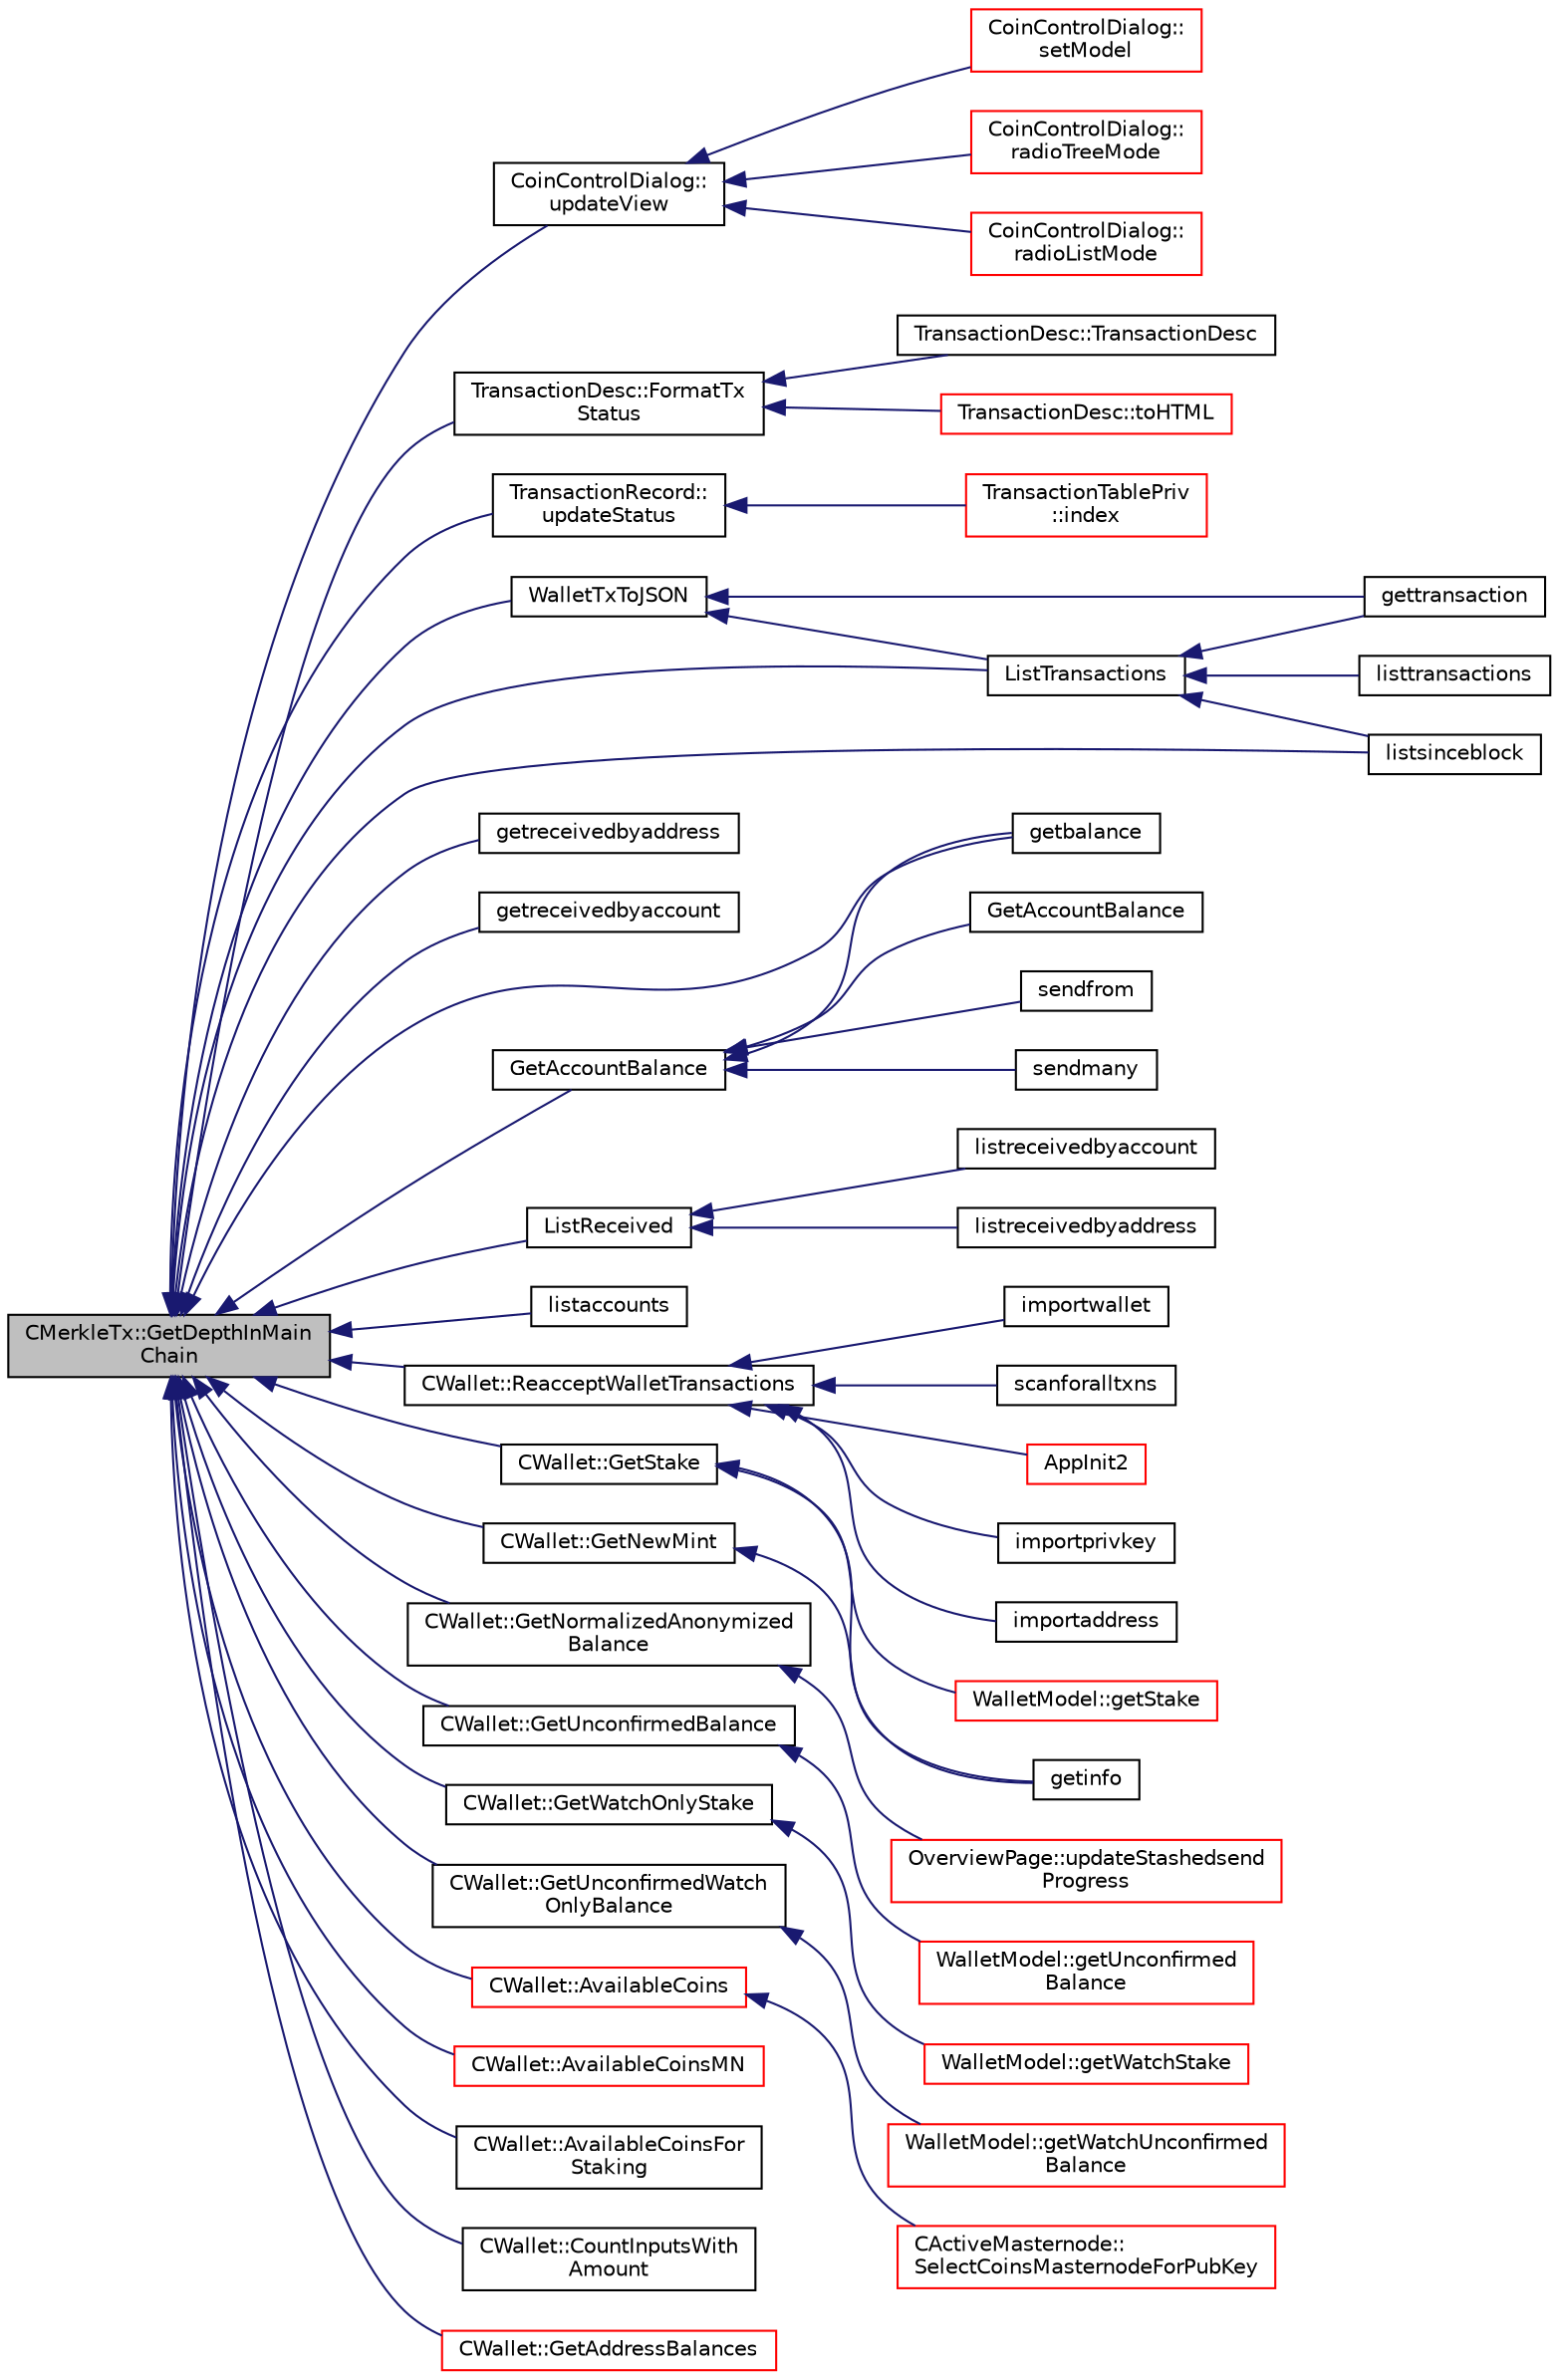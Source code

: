 digraph "CMerkleTx::GetDepthInMainChain"
{
  edge [fontname="Helvetica",fontsize="10",labelfontname="Helvetica",labelfontsize="10"];
  node [fontname="Helvetica",fontsize="10",shape=record];
  rankdir="LR";
  Node243 [label="CMerkleTx::GetDepthInMain\lChain",height=0.2,width=0.4,color="black", fillcolor="grey75", style="filled", fontcolor="black"];
  Node243 -> Node244 [dir="back",color="midnightblue",fontsize="10",style="solid",fontname="Helvetica"];
  Node244 [label="CoinControlDialog::\lupdateView",height=0.2,width=0.4,color="black", fillcolor="white", style="filled",URL="$dd/dfb/class_coin_control_dialog.html#aadea33050e5c1efd5eae8d2fcfa721f9"];
  Node244 -> Node245 [dir="back",color="midnightblue",fontsize="10",style="solid",fontname="Helvetica"];
  Node245 [label="CoinControlDialog::\lsetModel",height=0.2,width=0.4,color="red", fillcolor="white", style="filled",URL="$dd/dfb/class_coin_control_dialog.html#a4c34a48574814089c54f763a22f5317a"];
  Node244 -> Node248 [dir="back",color="midnightblue",fontsize="10",style="solid",fontname="Helvetica"];
  Node248 [label="CoinControlDialog::\lradioTreeMode",height=0.2,width=0.4,color="red", fillcolor="white", style="filled",URL="$dd/dfb/class_coin_control_dialog.html#a1990d478f3ffba666c358a4f1bd395ec"];
  Node244 -> Node250 [dir="back",color="midnightblue",fontsize="10",style="solid",fontname="Helvetica"];
  Node250 [label="CoinControlDialog::\lradioListMode",height=0.2,width=0.4,color="red", fillcolor="white", style="filled",URL="$dd/dfb/class_coin_control_dialog.html#a775c6d290cb63667a434b09072094533"];
  Node243 -> Node251 [dir="back",color="midnightblue",fontsize="10",style="solid",fontname="Helvetica"];
  Node251 [label="TransactionDesc::FormatTx\lStatus",height=0.2,width=0.4,color="black", fillcolor="white", style="filled",URL="$d4/da9/class_transaction_desc.html#afcd4db6bf3a341cafe06a57ec31b7531"];
  Node251 -> Node252 [dir="back",color="midnightblue",fontsize="10",style="solid",fontname="Helvetica"];
  Node252 [label="TransactionDesc::toHTML",height=0.2,width=0.4,color="red", fillcolor="white", style="filled",URL="$d4/da9/class_transaction_desc.html#ab7c9dbb2048aae121dd9d75df86e64f4"];
  Node251 -> Node264 [dir="back",color="midnightblue",fontsize="10",style="solid",fontname="Helvetica"];
  Node264 [label="TransactionDesc::TransactionDesc",height=0.2,width=0.4,color="black", fillcolor="white", style="filled",URL="$d4/da9/class_transaction_desc.html#a609692b1f24bc1e990f00fad38bf6932"];
  Node243 -> Node265 [dir="back",color="midnightblue",fontsize="10",style="solid",fontname="Helvetica"];
  Node265 [label="TransactionRecord::\lupdateStatus",height=0.2,width=0.4,color="black", fillcolor="white", style="filled",URL="$d1/da7/class_transaction_record.html#a9b643dd885a790ae511705a1446556be",tooltip="Update status from core wallet tx. "];
  Node265 -> Node266 [dir="back",color="midnightblue",fontsize="10",style="solid",fontname="Helvetica"];
  Node266 [label="TransactionTablePriv\l::index",height=0.2,width=0.4,color="red", fillcolor="white", style="filled",URL="$d2/ddb/class_transaction_table_priv.html#ac692aa6aa7820e80accc971c70e0fae5"];
  Node243 -> Node272 [dir="back",color="midnightblue",fontsize="10",style="solid",fontname="Helvetica"];
  Node272 [label="WalletTxToJSON",height=0.2,width=0.4,color="black", fillcolor="white", style="filled",URL="$df/d1d/rpcwallet_8cpp.html#a28e51f3edfce43e075603e9e315f40c4"];
  Node272 -> Node273 [dir="back",color="midnightblue",fontsize="10",style="solid",fontname="Helvetica"];
  Node273 [label="ListTransactions",height=0.2,width=0.4,color="black", fillcolor="white", style="filled",URL="$df/d1d/rpcwallet_8cpp.html#a460d931e7f098979bea783409c971d53"];
  Node273 -> Node274 [dir="back",color="midnightblue",fontsize="10",style="solid",fontname="Helvetica"];
  Node274 [label="listtransactions",height=0.2,width=0.4,color="black", fillcolor="white", style="filled",URL="$df/d1d/rpcwallet_8cpp.html#a3247ccfc52f810122e28895d423e13fd"];
  Node273 -> Node275 [dir="back",color="midnightblue",fontsize="10",style="solid",fontname="Helvetica"];
  Node275 [label="listsinceblock",height=0.2,width=0.4,color="black", fillcolor="white", style="filled",URL="$df/d1d/rpcwallet_8cpp.html#a53cf4975a89f414ef3bd180f6b4773cd"];
  Node273 -> Node276 [dir="back",color="midnightblue",fontsize="10",style="solid",fontname="Helvetica"];
  Node276 [label="gettransaction",height=0.2,width=0.4,color="black", fillcolor="white", style="filled",URL="$df/d1d/rpcwallet_8cpp.html#a845c15a1402787fcf2cc021111ea89f5"];
  Node272 -> Node276 [dir="back",color="midnightblue",fontsize="10",style="solid",fontname="Helvetica"];
  Node243 -> Node277 [dir="back",color="midnightblue",fontsize="10",style="solid",fontname="Helvetica"];
  Node277 [label="getreceivedbyaddress",height=0.2,width=0.4,color="black", fillcolor="white", style="filled",URL="$df/d1d/rpcwallet_8cpp.html#abbb6475509aa2e69844f0b3a8bcb422a"];
  Node243 -> Node278 [dir="back",color="midnightblue",fontsize="10",style="solid",fontname="Helvetica"];
  Node278 [label="getreceivedbyaccount",height=0.2,width=0.4,color="black", fillcolor="white", style="filled",URL="$df/d1d/rpcwallet_8cpp.html#a07526be5270b0e55b4a0b79c01205f3d"];
  Node243 -> Node279 [dir="back",color="midnightblue",fontsize="10",style="solid",fontname="Helvetica"];
  Node279 [label="GetAccountBalance",height=0.2,width=0.4,color="black", fillcolor="white", style="filled",URL="$df/d1d/rpcwallet_8cpp.html#a02d239cd69692dab8bbb33eb0010de1b"];
  Node279 -> Node280 [dir="back",color="midnightblue",fontsize="10",style="solid",fontname="Helvetica"];
  Node280 [label="GetAccountBalance",height=0.2,width=0.4,color="black", fillcolor="white", style="filled",URL="$df/d1d/rpcwallet_8cpp.html#af46abb4dba0774b0027591d6e3b30b1e"];
  Node279 -> Node281 [dir="back",color="midnightblue",fontsize="10",style="solid",fontname="Helvetica"];
  Node281 [label="getbalance",height=0.2,width=0.4,color="black", fillcolor="white", style="filled",URL="$df/d1d/rpcwallet_8cpp.html#a1fdcef480c78c033eb587bd442ec305f"];
  Node279 -> Node282 [dir="back",color="midnightblue",fontsize="10",style="solid",fontname="Helvetica"];
  Node282 [label="sendfrom",height=0.2,width=0.4,color="black", fillcolor="white", style="filled",URL="$df/d1d/rpcwallet_8cpp.html#a845eaefd9ec7752b1145c183205524d0"];
  Node279 -> Node283 [dir="back",color="midnightblue",fontsize="10",style="solid",fontname="Helvetica"];
  Node283 [label="sendmany",height=0.2,width=0.4,color="black", fillcolor="white", style="filled",URL="$df/d1d/rpcwallet_8cpp.html#adeb5f23f20fb4e589dab23cadf75c92d"];
  Node243 -> Node281 [dir="back",color="midnightblue",fontsize="10",style="solid",fontname="Helvetica"];
  Node243 -> Node284 [dir="back",color="midnightblue",fontsize="10",style="solid",fontname="Helvetica"];
  Node284 [label="ListReceived",height=0.2,width=0.4,color="black", fillcolor="white", style="filled",URL="$df/d1d/rpcwallet_8cpp.html#a0cc958f67a8d6d0002cb4fee19eddb5c"];
  Node284 -> Node285 [dir="back",color="midnightblue",fontsize="10",style="solid",fontname="Helvetica"];
  Node285 [label="listreceivedbyaddress",height=0.2,width=0.4,color="black", fillcolor="white", style="filled",URL="$df/d1d/rpcwallet_8cpp.html#a34b36ceb4a7e36e0dab24cf675c49da5"];
  Node284 -> Node286 [dir="back",color="midnightblue",fontsize="10",style="solid",fontname="Helvetica"];
  Node286 [label="listreceivedbyaccount",height=0.2,width=0.4,color="black", fillcolor="white", style="filled",URL="$df/d1d/rpcwallet_8cpp.html#ab7e240a25a3d2d30ffb65bdfdfa082eb"];
  Node243 -> Node273 [dir="back",color="midnightblue",fontsize="10",style="solid",fontname="Helvetica"];
  Node243 -> Node287 [dir="back",color="midnightblue",fontsize="10",style="solid",fontname="Helvetica"];
  Node287 [label="listaccounts",height=0.2,width=0.4,color="black", fillcolor="white", style="filled",URL="$df/d1d/rpcwallet_8cpp.html#a0cd5dc1112a6c6d5a29a381cd7967fc5"];
  Node243 -> Node275 [dir="back",color="midnightblue",fontsize="10",style="solid",fontname="Helvetica"];
  Node243 -> Node288 [dir="back",color="midnightblue",fontsize="10",style="solid",fontname="Helvetica"];
  Node288 [label="CWallet::ReacceptWalletTransactions",height=0.2,width=0.4,color="black", fillcolor="white", style="filled",URL="$d2/de5/class_c_wallet.html#a796c23450c8482e10e0c75ae5c1fa8ed"];
  Node288 -> Node289 [dir="back",color="midnightblue",fontsize="10",style="solid",fontname="Helvetica"];
  Node289 [label="AppInit2",height=0.2,width=0.4,color="red", fillcolor="white", style="filled",URL="$d8/dc0/init_8h.html#a1a4c1bfbf6ba1db77e988b89b9cadfd3",tooltip="Initialize ion. "];
  Node288 -> Node292 [dir="back",color="midnightblue",fontsize="10",style="solid",fontname="Helvetica"];
  Node292 [label="importprivkey",height=0.2,width=0.4,color="black", fillcolor="white", style="filled",URL="$dc/dbf/rpcdump_8cpp.html#a3a6fdb974fce01220a895393d444e981"];
  Node288 -> Node293 [dir="back",color="midnightblue",fontsize="10",style="solid",fontname="Helvetica"];
  Node293 [label="importaddress",height=0.2,width=0.4,color="black", fillcolor="white", style="filled",URL="$dc/dbf/rpcdump_8cpp.html#a457bc572859c8265c72a0afd1a6db56c"];
  Node288 -> Node294 [dir="back",color="midnightblue",fontsize="10",style="solid",fontname="Helvetica"];
  Node294 [label="importwallet",height=0.2,width=0.4,color="black", fillcolor="white", style="filled",URL="$dc/dbf/rpcdump_8cpp.html#a2566d5c9dd1938b74e70398cdb3ac5c1"];
  Node288 -> Node295 [dir="back",color="midnightblue",fontsize="10",style="solid",fontname="Helvetica"];
  Node295 [label="scanforalltxns",height=0.2,width=0.4,color="black", fillcolor="white", style="filled",URL="$df/d1d/rpcwallet_8cpp.html#a798669ad37caa71ddd18f73bc5aa5841"];
  Node243 -> Node296 [dir="back",color="midnightblue",fontsize="10",style="solid",fontname="Helvetica"];
  Node296 [label="CWallet::GetStake",height=0.2,width=0.4,color="black", fillcolor="white", style="filled",URL="$d2/de5/class_c_wallet.html#a87a52700330336da4957026c091916d8"];
  Node296 -> Node297 [dir="back",color="midnightblue",fontsize="10",style="solid",fontname="Helvetica"];
  Node297 [label="WalletModel::getStake",height=0.2,width=0.4,color="red", fillcolor="white", style="filled",URL="$d4/d27/class_wallet_model.html#a52610e28004228368104550b2e652872"];
  Node296 -> Node305 [dir="back",color="midnightblue",fontsize="10",style="solid",fontname="Helvetica"];
  Node305 [label="getinfo",height=0.2,width=0.4,color="black", fillcolor="white", style="filled",URL="$db/d48/rpcmisc_8cpp.html#a70335b93783d51e48d276a1e08bd721a"];
  Node243 -> Node306 [dir="back",color="midnightblue",fontsize="10",style="solid",fontname="Helvetica"];
  Node306 [label="CWallet::GetNewMint",height=0.2,width=0.4,color="black", fillcolor="white", style="filled",URL="$d2/de5/class_c_wallet.html#ac25ce29902498fb0092886a63ae195b8"];
  Node306 -> Node305 [dir="back",color="midnightblue",fontsize="10",style="solid",fontname="Helvetica"];
  Node243 -> Node307 [dir="back",color="midnightblue",fontsize="10",style="solid",fontname="Helvetica"];
  Node307 [label="CWallet::GetNormalizedAnonymized\lBalance",height=0.2,width=0.4,color="black", fillcolor="white", style="filled",URL="$d2/de5/class_c_wallet.html#a24e9c793a438c84b48811bd5b7d4edc6"];
  Node307 -> Node308 [dir="back",color="midnightblue",fontsize="10",style="solid",fontname="Helvetica"];
  Node308 [label="OverviewPage::updateStashedsend\lProgress",height=0.2,width=0.4,color="red", fillcolor="white", style="filled",URL="$d1/d91/class_overview_page.html#acf4dda06d83173e5c701f4953c6a09aa"];
  Node243 -> Node315 [dir="back",color="midnightblue",fontsize="10",style="solid",fontname="Helvetica"];
  Node315 [label="CWallet::GetUnconfirmedBalance",height=0.2,width=0.4,color="black", fillcolor="white", style="filled",URL="$d2/de5/class_c_wallet.html#a6e6e1497535d499242c2f2a76d1cbe63"];
  Node315 -> Node316 [dir="back",color="midnightblue",fontsize="10",style="solid",fontname="Helvetica"];
  Node316 [label="WalletModel::getUnconfirmed\lBalance",height=0.2,width=0.4,color="red", fillcolor="white", style="filled",URL="$d4/d27/class_wallet_model.html#a5028f20a33e0d17942abeea537916736"];
  Node243 -> Node317 [dir="back",color="midnightblue",fontsize="10",style="solid",fontname="Helvetica"];
  Node317 [label="CWallet::GetWatchOnlyStake",height=0.2,width=0.4,color="black", fillcolor="white", style="filled",URL="$d2/de5/class_c_wallet.html#a82b1de8131c2cdd7ec158a06f42586e0"];
  Node317 -> Node318 [dir="back",color="midnightblue",fontsize="10",style="solid",fontname="Helvetica"];
  Node318 [label="WalletModel::getWatchStake",height=0.2,width=0.4,color="red", fillcolor="white", style="filled",URL="$d4/d27/class_wallet_model.html#a0ce2b0a7228e7c8f11e083d20ff005a3"];
  Node243 -> Node319 [dir="back",color="midnightblue",fontsize="10",style="solid",fontname="Helvetica"];
  Node319 [label="CWallet::GetUnconfirmedWatch\lOnlyBalance",height=0.2,width=0.4,color="black", fillcolor="white", style="filled",URL="$d2/de5/class_c_wallet.html#ab0c110f14f0429f9de594b2293837621"];
  Node319 -> Node320 [dir="back",color="midnightblue",fontsize="10",style="solid",fontname="Helvetica"];
  Node320 [label="WalletModel::getWatchUnconfirmed\lBalance",height=0.2,width=0.4,color="red", fillcolor="white", style="filled",URL="$d4/d27/class_wallet_model.html#a691b35afd9aff056e1398fd057691ff1"];
  Node243 -> Node321 [dir="back",color="midnightblue",fontsize="10",style="solid",fontname="Helvetica"];
  Node321 [label="CWallet::AvailableCoins",height=0.2,width=0.4,color="red", fillcolor="white", style="filled",URL="$d2/de5/class_c_wallet.html#a0f950dede91de2be32ea8c43a40469ab"];
  Node321 -> Node322 [dir="back",color="midnightblue",fontsize="10",style="solid",fontname="Helvetica"];
  Node322 [label="CActiveMasternode::\lSelectCoinsMasternodeForPubKey",height=0.2,width=0.4,color="red", fillcolor="white", style="filled",URL="$d9/d29/class_c_active_masternode.html#aefe3cf727f6f6407da78d41afe9846d0"];
  Node243 -> Node328 [dir="back",color="midnightblue",fontsize="10",style="solid",fontname="Helvetica"];
  Node328 [label="CWallet::AvailableCoinsMN",height=0.2,width=0.4,color="red", fillcolor="white", style="filled",URL="$d2/de5/class_c_wallet.html#a8ba0ffab3889fb1d3519d8578e26cb16"];
  Node243 -> Node332 [dir="back",color="midnightblue",fontsize="10",style="solid",fontname="Helvetica"];
  Node332 [label="CWallet::AvailableCoinsFor\lStaking",height=0.2,width=0.4,color="black", fillcolor="white", style="filled",URL="$d2/de5/class_c_wallet.html#a2493cd9ef6417aec00d72942c4340903"];
  Node243 -> Node333 [dir="back",color="midnightblue",fontsize="10",style="solid",fontname="Helvetica"];
  Node333 [label="CWallet::CountInputsWith\lAmount",height=0.2,width=0.4,color="black", fillcolor="white", style="filled",URL="$d2/de5/class_c_wallet.html#afc835c371840922eb33457c09cf43ba6"];
  Node243 -> Node334 [dir="back",color="midnightblue",fontsize="10",style="solid",fontname="Helvetica"];
  Node334 [label="CWallet::GetAddressBalances",height=0.2,width=0.4,color="red", fillcolor="white", style="filled",URL="$d2/de5/class_c_wallet.html#aadffdf5d0e2f2413cdcc2a39fc2e310d"];
}
